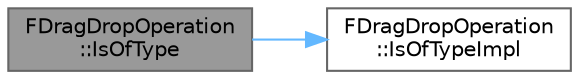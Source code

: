 digraph "FDragDropOperation::IsOfType"
{
 // INTERACTIVE_SVG=YES
 // LATEX_PDF_SIZE
  bgcolor="transparent";
  edge [fontname=Helvetica,fontsize=10,labelfontname=Helvetica,labelfontsize=10];
  node [fontname=Helvetica,fontsize=10,shape=box,height=0.2,width=0.4];
  rankdir="LR";
  Node1 [id="Node000001",label="FDragDropOperation\l::IsOfType",height=0.2,width=0.4,color="gray40", fillcolor="grey60", style="filled", fontcolor="black",tooltip="Check if this drag and drop operation can cast safely to the specified template type."];
  Node1 -> Node2 [id="edge1_Node000001_Node000002",color="steelblue1",style="solid",tooltip=" "];
  Node2 [id="Node000002",label="FDragDropOperation\l::IsOfTypeImpl",height=0.2,width=0.4,color="grey40", fillcolor="white", style="filled",URL="$d1/d6e/classFDragDropOperation.html#af0d4092eb9428abe3688673c36cfb734",tooltip="Checks whether this drag and drop operation can cast safely to the specified type."];
}
